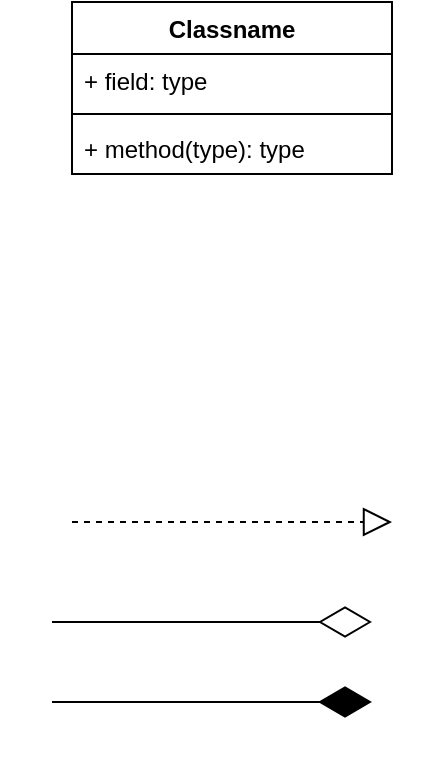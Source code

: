 <mxfile version="21.2.2" type="device">
  <diagram name="Strona-1" id="J1fgV7VRGwfc0m3zrKhC">
    <mxGraphModel dx="1434" dy="796" grid="1" gridSize="10" guides="1" tooltips="1" connect="1" arrows="1" fold="1" page="1" pageScale="1" pageWidth="827" pageHeight="1169" math="0" shadow="0">
      <root>
        <mxCell id="0" />
        <mxCell id="1" parent="0" />
        <mxCell id="WYvSX6NoZ8el5XDESqLC-1" value="Classname" style="swimlane;fontStyle=1;align=center;verticalAlign=top;childLayout=stackLayout;horizontal=1;startSize=26;horizontalStack=0;resizeParent=1;resizeParentMax=0;resizeLast=0;collapsible=1;marginBottom=0;whiteSpace=wrap;html=1;" vertex="1" parent="1">
          <mxGeometry x="50" y="60" width="160" height="86" as="geometry" />
        </mxCell>
        <mxCell id="WYvSX6NoZ8el5XDESqLC-2" value="+ field: type" style="text;strokeColor=none;fillColor=none;align=left;verticalAlign=top;spacingLeft=4;spacingRight=4;overflow=hidden;rotatable=0;points=[[0,0.5],[1,0.5]];portConstraint=eastwest;whiteSpace=wrap;html=1;" vertex="1" parent="WYvSX6NoZ8el5XDESqLC-1">
          <mxGeometry y="26" width="160" height="26" as="geometry" />
        </mxCell>
        <mxCell id="WYvSX6NoZ8el5XDESqLC-3" value="" style="line;strokeWidth=1;fillColor=none;align=left;verticalAlign=middle;spacingTop=-1;spacingLeft=3;spacingRight=3;rotatable=0;labelPosition=right;points=[];portConstraint=eastwest;strokeColor=inherit;" vertex="1" parent="WYvSX6NoZ8el5XDESqLC-1">
          <mxGeometry y="52" width="160" height="8" as="geometry" />
        </mxCell>
        <mxCell id="WYvSX6NoZ8el5XDESqLC-4" value="+ method(type): type" style="text;strokeColor=none;fillColor=none;align=left;verticalAlign=top;spacingLeft=4;spacingRight=4;overflow=hidden;rotatable=0;points=[[0,0.5],[1,0.5]];portConstraint=eastwest;whiteSpace=wrap;html=1;" vertex="1" parent="WYvSX6NoZ8el5XDESqLC-1">
          <mxGeometry y="60" width="160" height="26" as="geometry" />
        </mxCell>
        <mxCell id="WYvSX6NoZ8el5XDESqLC-5" value="" style="endArrow=diamondThin;endFill=0;endSize=24;html=1;rounded=0;" edge="1" parent="1">
          <mxGeometry width="160" relative="1" as="geometry">
            <mxPoint x="40" y="370" as="sourcePoint" />
            <mxPoint x="200" y="370" as="targetPoint" />
          </mxGeometry>
        </mxCell>
        <mxCell id="WYvSX6NoZ8el5XDESqLC-6" value="" style="endArrow=diamondThin;endFill=1;endSize=24;html=1;rounded=0;" edge="1" parent="1">
          <mxGeometry width="160" relative="1" as="geometry">
            <mxPoint x="40" y="410" as="sourcePoint" />
            <mxPoint x="200" y="410" as="targetPoint" />
          </mxGeometry>
        </mxCell>
        <mxCell id="WYvSX6NoZ8el5XDESqLC-7" value="" style="endArrow=block;dashed=1;endFill=0;endSize=12;html=1;rounded=0;" edge="1" parent="1">
          <mxGeometry width="160" relative="1" as="geometry">
            <mxPoint x="50" y="320" as="sourcePoint" />
            <mxPoint x="210" y="320" as="targetPoint" />
          </mxGeometry>
        </mxCell>
      </root>
    </mxGraphModel>
  </diagram>
</mxfile>
